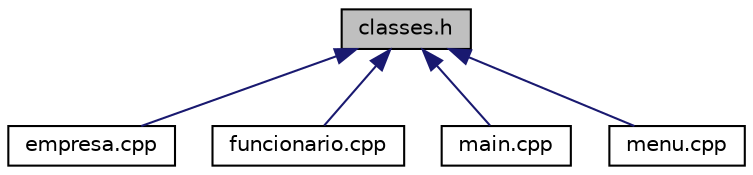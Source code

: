 digraph "classes.h"
{
  edge [fontname="Helvetica",fontsize="10",labelfontname="Helvetica",labelfontsize="10"];
  node [fontname="Helvetica",fontsize="10",shape=record];
  Node4 [label="classes.h",height=0.2,width=0.4,color="black", fillcolor="grey75", style="filled", fontcolor="black"];
  Node4 -> Node5 [dir="back",color="midnightblue",fontsize="10",style="solid",fontname="Helvetica"];
  Node5 [label="empresa.cpp",height=0.2,width=0.4,color="black", fillcolor="white", style="filled",URL="$empresa_8cpp.html",tooltip="implementação dos metodos da classe Empresa "];
  Node4 -> Node6 [dir="back",color="midnightblue",fontsize="10",style="solid",fontname="Helvetica"];
  Node6 [label="funcionario.cpp",height=0.2,width=0.4,color="black", fillcolor="white", style="filled",URL="$funcionario_8cpp.html",tooltip="implementação dos metodos da classe Funcionario "];
  Node4 -> Node7 [dir="back",color="midnightblue",fontsize="10",style="solid",fontname="Helvetica"];
  Node7 [label="main.cpp",height=0.2,width=0.4,color="black", fillcolor="white", style="filled",URL="$main_8cpp.html",tooltip="implementação da função main() "];
  Node4 -> Node8 [dir="back",color="midnightblue",fontsize="10",style="solid",fontname="Helvetica"];
  Node8 [label="menu.cpp",height=0.2,width=0.4,color="black", fillcolor="white", style="filled",URL="$menu_8cpp.html",tooltip="implementação da função menu() "];
}
